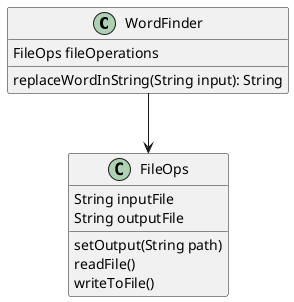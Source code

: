 @startuml
class WordFinder {
    FileOps fileOperations
    replaceWordInString(String input): String
}

class FileOps {
    String inputFile
    String outputFile
    setOutput(String path)
    readFile()
    writeToFile()
}

WordFinder --> FileOps
@enduml